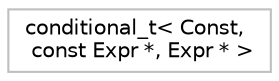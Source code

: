 digraph "Graphical Class Hierarchy"
{
 // LATEX_PDF_SIZE
  bgcolor="transparent";
  edge [fontname="Helvetica",fontsize="10",labelfontname="Helvetica",labelfontsize="10"];
  node [fontname="Helvetica",fontsize="10",shape=record];
  rankdir="LR";
  Node0 [label="conditional_t\< Const,\l const Expr *, Expr * \>",height=0.2,width=0.4,color="grey75",tooltip=" "];
}
